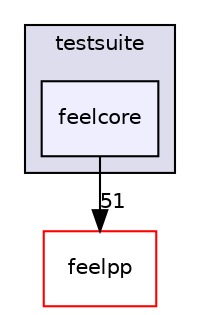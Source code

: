 digraph "/home/runner/work/feelpp/feelpp/testsuite/feelcore" {
  compound=true
  node [ fontsize="10", fontname="Helvetica"];
  edge [ labelfontsize="10", labelfontname="Helvetica"];
  subgraph clusterdir_9149c22d61f827031fb74d99d3cec555 {
    graph [ bgcolor="#ddddee", pencolor="black", label="testsuite" fontname="Helvetica", fontsize="10", URL="dir_9149c22d61f827031fb74d99d3cec555.html"]
  dir_eb842a1f693512d9648911e4229897e1 [shape=box, label="feelcore", style="filled", fillcolor="#eeeeff", pencolor="black", URL="dir_eb842a1f693512d9648911e4229897e1.html"];
  }
  dir_58d06d4a5699d8c5c3ef959b17fcd092 [shape=box label="feelpp" fillcolor="white" style="filled" color="red" URL="dir_58d06d4a5699d8c5c3ef959b17fcd092.html"];
  dir_eb842a1f693512d9648911e4229897e1->dir_58d06d4a5699d8c5c3ef959b17fcd092 [headlabel="51", labeldistance=1.5 headhref="dir_000016_000000.html"];
}
